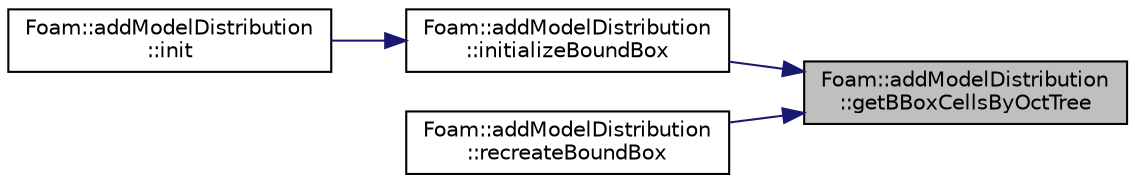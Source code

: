 digraph "Foam::addModelDistribution::getBBoxCellsByOctTree"
{
 // LATEX_PDF_SIZE
  edge [fontname="Helvetica",fontsize="10",labelfontname="Helvetica",labelfontsize="10"];
  node [fontname="Helvetica",fontsize="10",shape=record];
  rankdir="RL";
  Node1 [label="Foam::addModelDistribution\l::getBBoxCellsByOctTree",height=0.2,width=0.4,color="black", fillcolor="grey75", style="filled", fontcolor="black",tooltip=" "];
  Node1 -> Node2 [dir="back",color="midnightblue",fontsize="10",style="solid",fontname="Helvetica"];
  Node2 [label="Foam::addModelDistribution\l::initializeBoundBox",height=0.2,width=0.4,color="black", fillcolor="white", style="filled",URL="$classFoam_1_1addModelDistribution.html#aacd3acd54edbd2b71c8135d1fc7c3943",tooltip=" "];
  Node2 -> Node3 [dir="back",color="midnightblue",fontsize="10",style="solid",fontname="Helvetica"];
  Node3 [label="Foam::addModelDistribution\l::init",height=0.2,width=0.4,color="black", fillcolor="white", style="filled",URL="$classFoam_1_1addModelDistribution.html#a73903b9ddc9b5b88e87335266688c6c7",tooltip=" "];
  Node1 -> Node4 [dir="back",color="midnightblue",fontsize="10",style="solid",fontname="Helvetica"];
  Node4 [label="Foam::addModelDistribution\l::recreateBoundBox",height=0.2,width=0.4,color="black", fillcolor="white", style="filled",URL="$classFoam_1_1addModelDistribution.html#aa5f0970f0bb267a0bd506c1a7045f26a",tooltip=" "];
}
